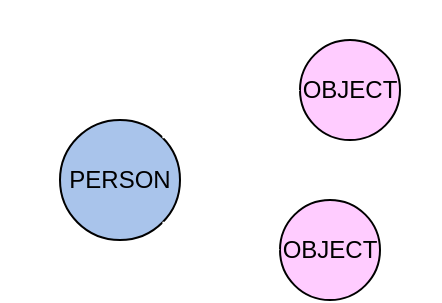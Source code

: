 <mxfile version="10.6.6" type="google"><diagram id="j-6JZQC0m4Hqk1MqSEXj" name="Page-1"><mxGraphModel dx="994" dy="505" grid="1" gridSize="10" guides="1" tooltips="1" connect="1" arrows="1" fold="1" page="1" pageScale="1" pageWidth="826" pageHeight="1169" math="0" shadow="0"><root><mxCell id="0"/><mxCell id="1" parent="0"/><mxCell id="DkWDbdCP2e0pDGt0025z-1" value="PERSON" style="ellipse;whiteSpace=wrap;html=1;aspect=fixed;fillColor=#A9C4EB;" vertex="1" parent="1"><mxGeometry x="120" y="160" width="60" height="60" as="geometry"/></mxCell><mxCell id="DkWDbdCP2e0pDGt0025z-2" value="OBJECT" style="ellipse;whiteSpace=wrap;html=1;aspect=fixed;fillColor=#FFCCFF;" vertex="1" parent="1"><mxGeometry x="240" y="120" width="50" height="50" as="geometry"/></mxCell><mxCell id="DkWDbdCP2e0pDGt0025z-3" value="OBJECT" style="ellipse;whiteSpace=wrap;html=1;aspect=fixed;fillColor=#FFCCFF;" vertex="1" parent="1"><mxGeometry x="230" y="200" width="50" height="50" as="geometry"/></mxCell><mxCell id="DkWDbdCP2e0pDGt0025z-4" value="" style="endArrow=classic;html=1;exitX=1;exitY=0;exitDx=0;exitDy=0;entryX=0;entryY=0.5;entryDx=0;entryDy=0;strokeColor=#FFFFFF;" edge="1" parent="1" source="DkWDbdCP2e0pDGt0025z-1" target="DkWDbdCP2e0pDGt0025z-2"><mxGeometry width="50" height="50" relative="1" as="geometry"><mxPoint x="100" y="370" as="sourcePoint"/><mxPoint x="150" y="320" as="targetPoint"/></mxGeometry></mxCell><mxCell id="DkWDbdCP2e0pDGt0025z-5" value="" style="endArrow=classic;html=1;entryX=0;entryY=0.5;entryDx=0;entryDy=0;exitX=1;exitY=1;exitDx=0;exitDy=0;strokeColor=#FFFFFF;" edge="1" parent="1" source="DkWDbdCP2e0pDGt0025z-1" target="DkWDbdCP2e0pDGt0025z-3"><mxGeometry width="50" height="50" relative="1" as="geometry"><mxPoint x="100" y="370" as="sourcePoint"/><mxPoint x="150" y="320" as="targetPoint"/></mxGeometry></mxCell><mxCell id="DkWDbdCP2e0pDGt0025z-6" value="&lt;font color=&quot;#ffffff&quot;&gt;name:&amp;nbsp;Jacob Allen Abel&lt;/font&gt;" style="text;html=1;resizable=0;points=[];autosize=1;align=left;verticalAlign=top;spacingTop=-4;" vertex="1" parent="1"><mxGeometry x="90" y="110" width="140" height="20" as="geometry"/></mxCell><mxCell id="DkWDbdCP2e0pDGt0025z-7" value="&lt;font color=&quot;#ffffff&quot;&gt;name: singer&lt;/font&gt;" style="text;html=1;resizable=0;points=[];autosize=1;align=left;verticalAlign=top;spacingTop=-4;" vertex="1" parent="1"><mxGeometry x="230" y="100" width="80" height="20" as="geometry"/></mxCell><mxCell id="DkWDbdCP2e0pDGt0025z-8" value="&lt;font color=&quot;#ffffff&quot;&gt;name: actor&lt;/font&gt;" style="text;html=1;resizable=0;points=[];autosize=1;align=left;verticalAlign=top;spacingTop=-4;" vertex="1" parent="1"><mxGeometry x="225" y="180" width="80" height="20" as="geometry"/></mxCell><mxCell id="DkWDbdCP2e0pDGt0025z-9" value="&lt;font color=&quot;#ffffff&quot;&gt;:is&lt;/font&gt;" style="text;html=1;resizable=0;points=[];autosize=1;align=left;verticalAlign=top;spacingTop=-4;" vertex="1" parent="1"><mxGeometry x="195" y="160" width="30" height="20" as="geometry"/></mxCell><mxCell id="DkWDbdCP2e0pDGt0025z-12" value="&lt;font color=&quot;#ffffff&quot;&gt;:is&lt;/font&gt;" style="text;html=1;strokeColor=none;fillColor=none;align=center;verticalAlign=middle;whiteSpace=wrap;rounded=0;" vertex="1" parent="1"><mxGeometry x="190" y="190" width="40" height="20" as="geometry"/></mxCell></root></mxGraphModel></diagram></mxfile>